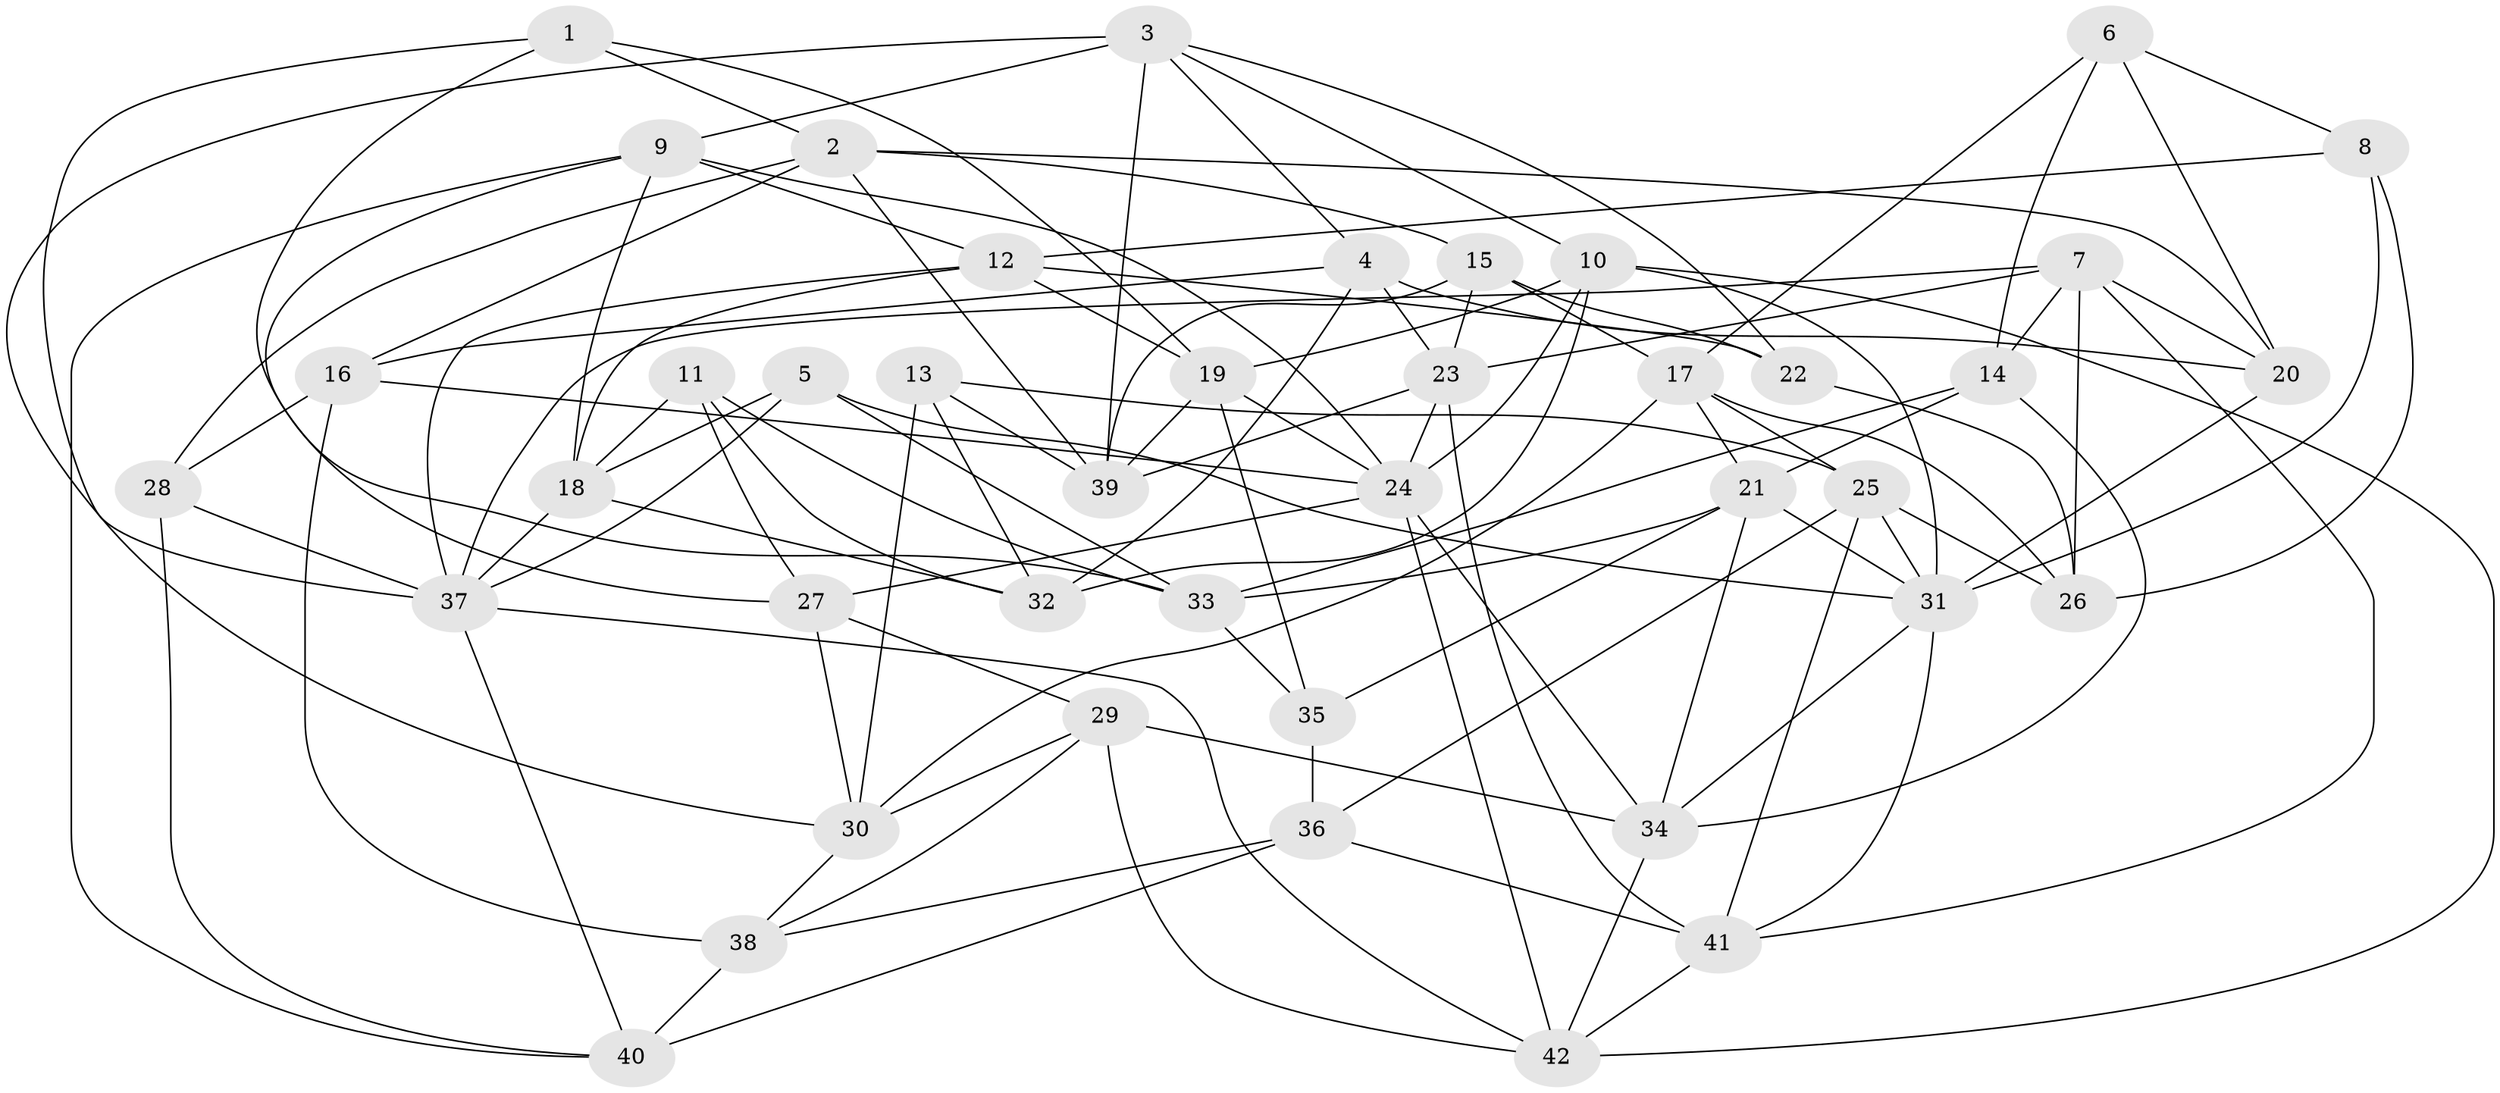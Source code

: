 // original degree distribution, {4: 1.0}
// Generated by graph-tools (version 1.1) at 2025/38/03/04/25 23:38:06]
// undirected, 42 vertices, 114 edges
graph export_dot {
  node [color=gray90,style=filled];
  1;
  2;
  3;
  4;
  5;
  6;
  7;
  8;
  9;
  10;
  11;
  12;
  13;
  14;
  15;
  16;
  17;
  18;
  19;
  20;
  21;
  22;
  23;
  24;
  25;
  26;
  27;
  28;
  29;
  30;
  31;
  32;
  33;
  34;
  35;
  36;
  37;
  38;
  39;
  40;
  41;
  42;
  1 -- 2 [weight=1.0];
  1 -- 19 [weight=1.0];
  1 -- 33 [weight=1.0];
  1 -- 37 [weight=1.0];
  2 -- 15 [weight=1.0];
  2 -- 16 [weight=1.0];
  2 -- 20 [weight=1.0];
  2 -- 28 [weight=1.0];
  2 -- 39 [weight=1.0];
  3 -- 4 [weight=1.0];
  3 -- 9 [weight=1.0];
  3 -- 10 [weight=1.0];
  3 -- 22 [weight=1.0];
  3 -- 30 [weight=1.0];
  3 -- 39 [weight=1.0];
  4 -- 16 [weight=1.0];
  4 -- 20 [weight=1.0];
  4 -- 23 [weight=1.0];
  4 -- 32 [weight=2.0];
  5 -- 18 [weight=1.0];
  5 -- 31 [weight=1.0];
  5 -- 33 [weight=1.0];
  5 -- 37 [weight=1.0];
  6 -- 8 [weight=1.0];
  6 -- 14 [weight=2.0];
  6 -- 17 [weight=1.0];
  6 -- 20 [weight=2.0];
  7 -- 14 [weight=1.0];
  7 -- 20 [weight=1.0];
  7 -- 23 [weight=1.0];
  7 -- 26 [weight=1.0];
  7 -- 37 [weight=1.0];
  7 -- 41 [weight=1.0];
  8 -- 12 [weight=1.0];
  8 -- 26 [weight=1.0];
  8 -- 31 [weight=1.0];
  9 -- 12 [weight=1.0];
  9 -- 18 [weight=1.0];
  9 -- 24 [weight=1.0];
  9 -- 27 [weight=1.0];
  9 -- 40 [weight=1.0];
  10 -- 19 [weight=1.0];
  10 -- 24 [weight=1.0];
  10 -- 31 [weight=1.0];
  10 -- 32 [weight=1.0];
  10 -- 42 [weight=1.0];
  11 -- 18 [weight=1.0];
  11 -- 27 [weight=1.0];
  11 -- 32 [weight=1.0];
  11 -- 33 [weight=1.0];
  12 -- 18 [weight=1.0];
  12 -- 19 [weight=1.0];
  12 -- 22 [weight=1.0];
  12 -- 37 [weight=1.0];
  13 -- 25 [weight=1.0];
  13 -- 30 [weight=1.0];
  13 -- 32 [weight=1.0];
  13 -- 39 [weight=1.0];
  14 -- 21 [weight=1.0];
  14 -- 33 [weight=1.0];
  14 -- 34 [weight=1.0];
  15 -- 17 [weight=1.0];
  15 -- 22 [weight=2.0];
  15 -- 23 [weight=1.0];
  15 -- 39 [weight=1.0];
  16 -- 24 [weight=1.0];
  16 -- 28 [weight=1.0];
  16 -- 38 [weight=2.0];
  17 -- 21 [weight=1.0];
  17 -- 25 [weight=1.0];
  17 -- 26 [weight=1.0];
  17 -- 30 [weight=1.0];
  18 -- 32 [weight=1.0];
  18 -- 37 [weight=1.0];
  19 -- 24 [weight=1.0];
  19 -- 35 [weight=1.0];
  19 -- 39 [weight=1.0];
  20 -- 31 [weight=1.0];
  21 -- 31 [weight=1.0];
  21 -- 33 [weight=1.0];
  21 -- 34 [weight=1.0];
  21 -- 35 [weight=1.0];
  22 -- 26 [weight=2.0];
  23 -- 24 [weight=1.0];
  23 -- 39 [weight=1.0];
  23 -- 41 [weight=1.0];
  24 -- 27 [weight=1.0];
  24 -- 34 [weight=1.0];
  24 -- 42 [weight=1.0];
  25 -- 26 [weight=1.0];
  25 -- 31 [weight=1.0];
  25 -- 36 [weight=1.0];
  25 -- 41 [weight=1.0];
  27 -- 29 [weight=2.0];
  27 -- 30 [weight=1.0];
  28 -- 37 [weight=1.0];
  28 -- 40 [weight=1.0];
  29 -- 30 [weight=1.0];
  29 -- 34 [weight=1.0];
  29 -- 38 [weight=1.0];
  29 -- 42 [weight=1.0];
  30 -- 38 [weight=1.0];
  31 -- 34 [weight=1.0];
  31 -- 41 [weight=1.0];
  33 -- 35 [weight=1.0];
  34 -- 42 [weight=1.0];
  35 -- 36 [weight=1.0];
  36 -- 38 [weight=1.0];
  36 -- 40 [weight=2.0];
  36 -- 41 [weight=1.0];
  37 -- 40 [weight=1.0];
  37 -- 42 [weight=1.0];
  38 -- 40 [weight=1.0];
  41 -- 42 [weight=1.0];
}
